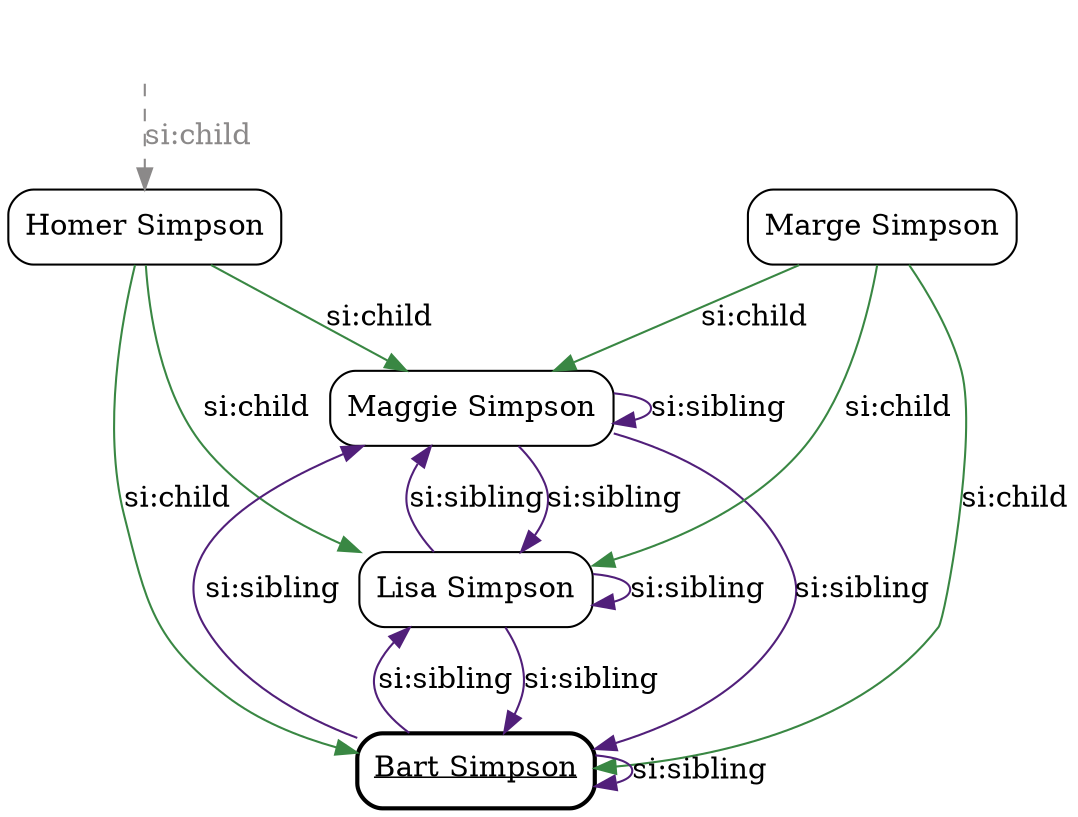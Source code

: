 digraph {
sep="+25,25";
splines = true;
overlap=false;
graph [ rankdir="TB" size="7.81169775" ]
"si:maggie"[  shape="box"  style="rounded" label="Maggie Simpson" ];
"si:lisa"[  shape="box"  style="rounded" label="Lisa Simpson" ];
"si:homer"[  shape="box"  style="rounded" label="Homer Simpson" ];
"si:marge"[  shape="box"  style="rounded" label="Marge Simpson" ];
"si:bart"[  shape="box"  style="rounded,bold" label=<<U>Bart Simpson</U>> ];
"si:abraham"[ shape="none" fontsize="0" fontcolor="white" ];
"si:homer" -> "si:maggie" [ label = "si:child" arrowtail="normal"  color="#398743"  ];
"si:lisa" -> "si:lisa" [ label = "si:sibling" arrowtail="normal"  color="#511F7A"  ];
"si:lisa" -> "si:bart" [ label = "si:sibling" arrowtail="normal"  color="#511F7A"  ];
"si:bart" -> "si:lisa" [ label = "si:sibling" arrowtail="normal"  color="#511F7A"  ];
"si:abraham" -> "si:homer" [ label="si:child" fontcolor="#8b8989" arrowtail = "normal"  color="#8b8989" style="dashed" ];
"si:homer" -> "si:bart" [ label = "si:child" arrowtail="normal"  color="#398743"  ];
"si:lisa" -> "si:maggie" [ label = "si:sibling" arrowtail="normal"  color="#511F7A"  ];
"si:maggie" -> "si:lisa" [ label = "si:sibling" arrowtail="normal"  color="#511F7A"  ];
"si:maggie" -> "si:bart" [ label = "si:sibling" arrowtail="normal"  color="#511F7A"  ];
"si:bart" -> "si:maggie" [ label = "si:sibling" arrowtail="normal"  color="#511F7A"  ];
"si:marge" -> "si:bart" [ label = "si:child" arrowtail="normal"  color="#398743"  ];
"si:marge" -> "si:lisa" [ label = "si:child" arrowtail="normal"  color="#398743"  ];
"si:homer" -> "si:lisa" [ label = "si:child" arrowtail="normal"  color="#398743"  ];
"si:marge" -> "si:maggie" [ label = "si:child" arrowtail="normal"  color="#398743"  ];
"si:bart" -> "si:bart" [ label = "si:sibling" arrowtail="normal"  color="#511F7A"  ];
"si:maggie" -> "si:maggie" [ label = "si:sibling" arrowtail="normal"  color="#511F7A"  ];
}